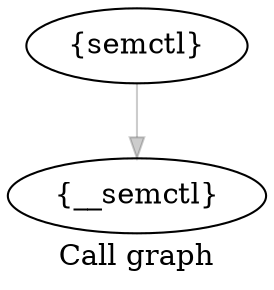 digraph "Call graph" {
	label="Call graph";
	"Node0x808142300" [label="{semctl}"];
	"Node0x808142300" -> "Node0x808142360" [color="#00000033"];

	"Node0x808142360" [label="{__semctl}"];

}
